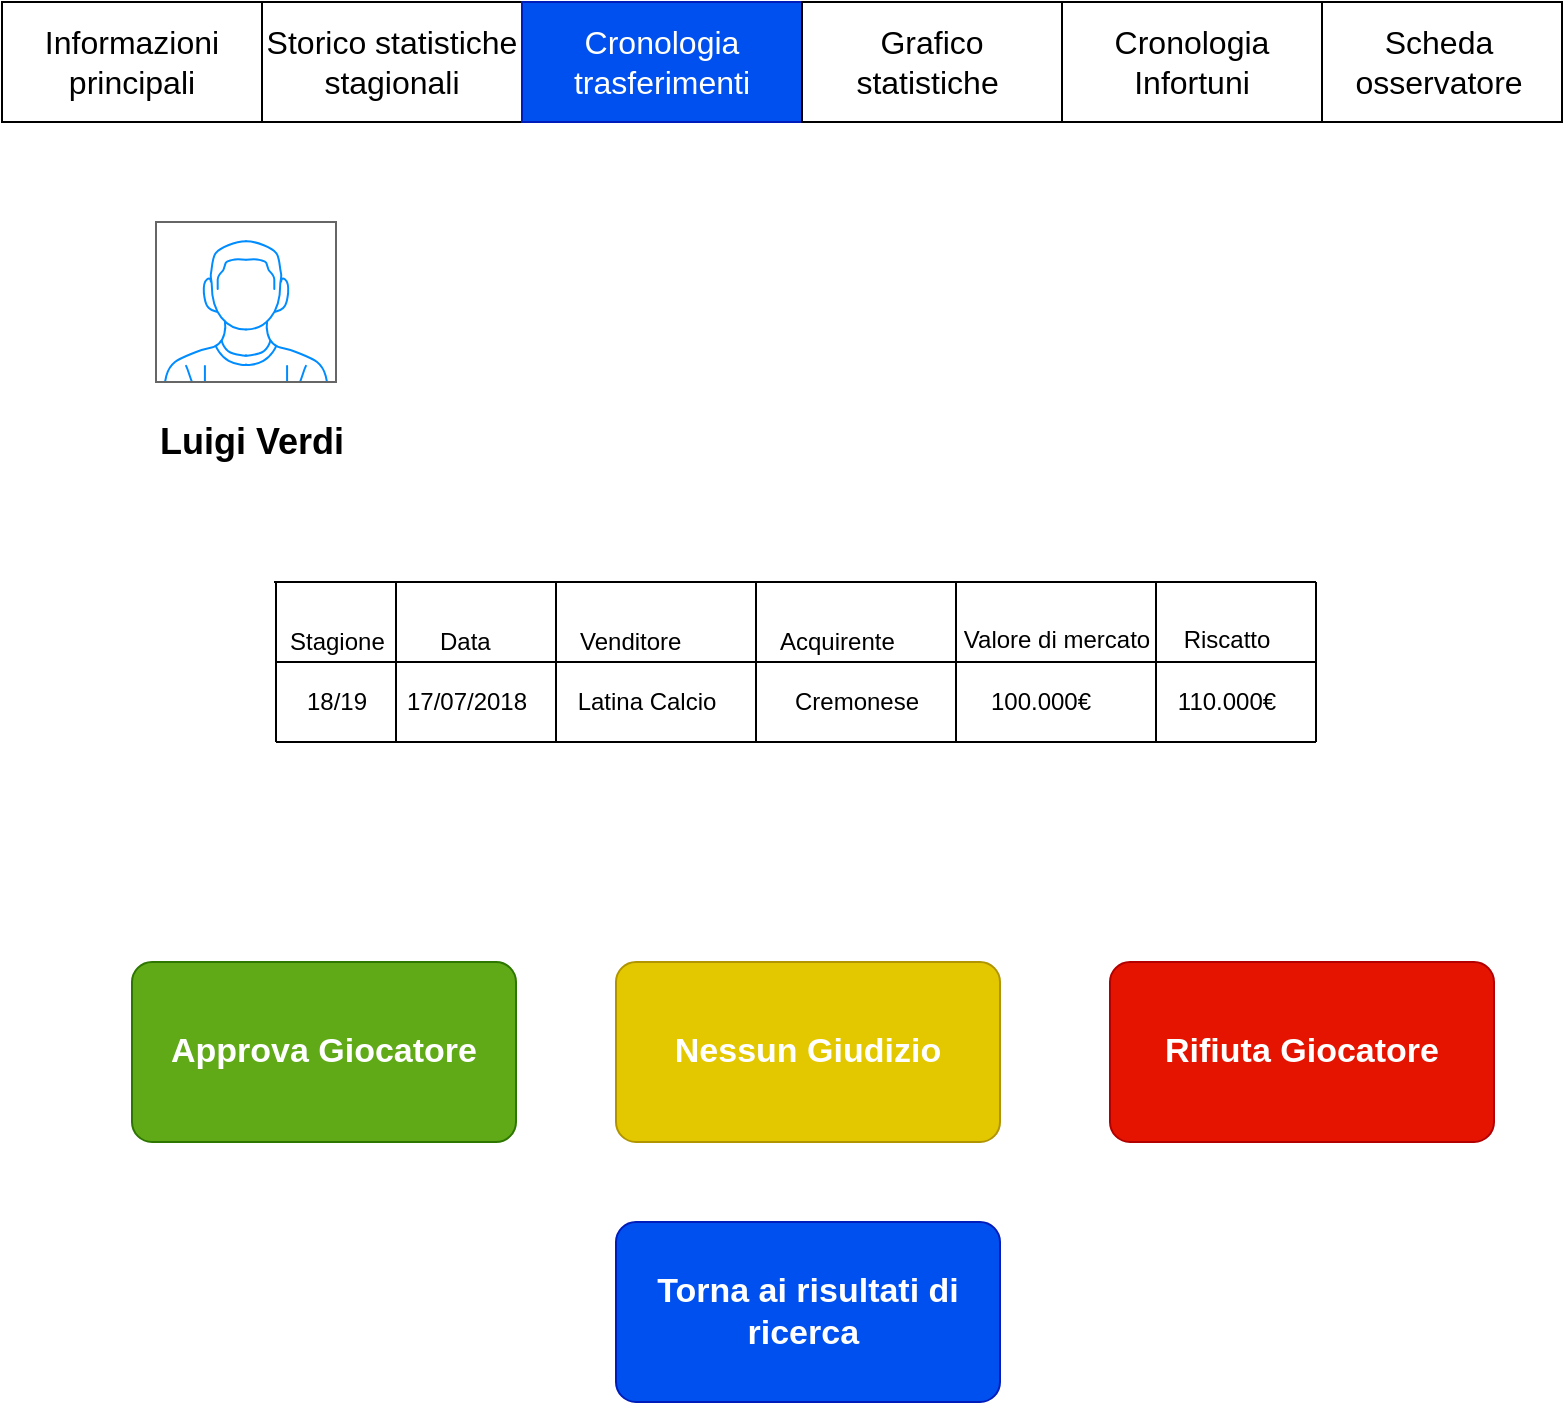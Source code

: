 <mxfile version="12.5.3" type="device"><diagram id="x-QDG0pYbNyyK2jGioUo" name="Page-1"><mxGraphModel dx="1024" dy="592" grid="1" gridSize="10" guides="1" tooltips="1" connect="1" arrows="1" fold="1" page="1" pageScale="1" pageWidth="827" pageHeight="1169" math="0" shadow="0"><root><mxCell id="0"/><mxCell id="1" parent="0"/><mxCell id="8KAfq_AMo4B2ei4xMI48-2" value="" style="verticalLabelPosition=bottom;shadow=0;dashed=0;align=center;html=1;verticalAlign=top;strokeWidth=1;shape=mxgraph.mockup.containers.userMale;strokeColor=#666666;strokeColor2=#008cff;" parent="1" vertex="1"><mxGeometry x="100" y="180" width="90" height="80" as="geometry"/></mxCell><mxCell id="8KAfq_AMo4B2ei4xMI48-3" value="&lt;font style=&quot;font-size: 18px&quot;&gt;&lt;b&gt;Luigi Verdi&lt;/b&gt;&lt;/font&gt;" style="text;html=1;align=left;verticalAlign=middle;resizable=0;points=[];autosize=1;" parent="1" vertex="1"><mxGeometry x="100" y="280" width="110" height="20" as="geometry"/></mxCell><mxCell id="8KAfq_AMo4B2ei4xMI48-25" value="&lt;font size=&quot;3&quot;&gt;Informazioni principali&lt;/font&gt;" style="rounded=0;whiteSpace=wrap;html=1;align=center;" parent="1" vertex="1"><mxGeometry x="23" y="70" width="130" height="60" as="geometry"/></mxCell><mxCell id="8KAfq_AMo4B2ei4xMI48-26" value="&lt;font size=&quot;3&quot;&gt;Storico statistiche stagionali&lt;/font&gt;" style="rounded=0;whiteSpace=wrap;html=1;align=center;" parent="1" vertex="1"><mxGeometry x="153" y="70" width="130" height="60" as="geometry"/></mxCell><mxCell id="8KAfq_AMo4B2ei4xMI48-29" value="&lt;font size=&quot;3&quot;&gt;Cronologia trasferimenti&lt;/font&gt;" style="rounded=0;whiteSpace=wrap;html=1;align=center;fillColor=#0050ef;strokeColor=#001DBC;fontColor=#ffffff;" parent="1" vertex="1"><mxGeometry x="283" y="70" width="140" height="60" as="geometry"/></mxCell><mxCell id="8KAfq_AMo4B2ei4xMI48-30" value="&lt;font size=&quot;3&quot;&gt;Grafico statistiche&amp;nbsp;&lt;/font&gt;" style="rounded=0;whiteSpace=wrap;html=1;align=center;" parent="1" vertex="1"><mxGeometry x="423" y="70" width="130" height="60" as="geometry"/></mxCell><mxCell id="8KAfq_AMo4B2ei4xMI48-31" value="Approva Giocatore" style="strokeWidth=1;shadow=0;dashed=0;align=center;html=1;shape=mxgraph.mockup.buttons.button;strokeColor=#2D7600;mainText=;buttonStyle=round;fontSize=17;fontStyle=1;fillColor=#60a917;whiteSpace=wrap;fontColor=#ffffff;" parent="1" vertex="1"><mxGeometry x="88" y="550" width="192" height="90" as="geometry"/></mxCell><mxCell id="8KAfq_AMo4B2ei4xMI48-32" value="Torna ai risultati di ricerca&amp;nbsp;" style="strokeWidth=1;shadow=0;dashed=0;align=center;html=1;shape=mxgraph.mockup.buttons.button;strokeColor=#001DBC;mainText=;buttonStyle=round;fontSize=17;fontStyle=1;fillColor=#0050ef;whiteSpace=wrap;fontColor=#ffffff;" parent="1" vertex="1"><mxGeometry x="330" y="680" width="192" height="90" as="geometry"/></mxCell><mxCell id="8KAfq_AMo4B2ei4xMI48-35" value="&lt;font size=&quot;3&quot;&gt;Scheda osservatore&lt;/font&gt;" style="rounded=0;whiteSpace=wrap;html=1;" parent="1" vertex="1"><mxGeometry x="680" y="70" width="123" height="60" as="geometry"/></mxCell><mxCell id="64Xp9d0k3RqVrEgZgOOn-1" value="" style="endArrow=none;html=1;" parent="1" edge="1"><mxGeometry width="50" height="50" relative="1" as="geometry"><mxPoint x="160" y="400" as="sourcePoint"/><mxPoint x="680" y="400" as="targetPoint"/></mxGeometry></mxCell><mxCell id="64Xp9d0k3RqVrEgZgOOn-2" value="" style="endArrow=none;html=1;" parent="1" edge="1"><mxGeometry width="50" height="50" relative="1" as="geometry"><mxPoint x="160" y="440" as="sourcePoint"/><mxPoint x="680" y="440" as="targetPoint"/></mxGeometry></mxCell><mxCell id="64Xp9d0k3RqVrEgZgOOn-6" value="&lt;font style=&quot;font-size: 12px&quot;&gt;Stagione&lt;/font&gt;" style="text;html=1;align=left;verticalAlign=middle;resizable=0;points=[];autosize=1;" parent="1" vertex="1"><mxGeometry x="165" y="380" width="60" height="20" as="geometry"/></mxCell><mxCell id="64Xp9d0k3RqVrEgZgOOn-7" value="" style="endArrow=none;html=1;" parent="1" edge="1"><mxGeometry width="50" height="50" relative="1" as="geometry"><mxPoint x="220" y="440" as="sourcePoint"/><mxPoint x="220" y="360" as="targetPoint"/></mxGeometry></mxCell><mxCell id="64Xp9d0k3RqVrEgZgOOn-8" value="&lt;font style=&quot;font-size: 12px&quot;&gt;Data&lt;/font&gt;" style="text;html=1;align=left;verticalAlign=middle;resizable=0;points=[];autosize=1;" parent="1" vertex="1"><mxGeometry x="240" y="380" width="40" height="20" as="geometry"/></mxCell><mxCell id="64Xp9d0k3RqVrEgZgOOn-9" value="" style="endArrow=none;html=1;" parent="1" edge="1"><mxGeometry width="50" height="50" relative="1" as="geometry"><mxPoint x="300" y="440" as="sourcePoint"/><mxPoint x="300" y="360" as="targetPoint"/></mxGeometry></mxCell><mxCell id="64Xp9d0k3RqVrEgZgOOn-10" value="Venditore" style="text;html=1;align=left;verticalAlign=middle;resizable=0;points=[];autosize=1;" parent="1" vertex="1"><mxGeometry x="310" y="380" width="70" height="20" as="geometry"/></mxCell><mxCell id="64Xp9d0k3RqVrEgZgOOn-16" value="" style="endArrow=none;html=1;" parent="1" edge="1"><mxGeometry width="50" height="50" relative="1" as="geometry"><mxPoint x="400" y="440" as="sourcePoint"/><mxPoint x="400" y="360" as="targetPoint"/></mxGeometry></mxCell><mxCell id="64Xp9d0k3RqVrEgZgOOn-18" value="" style="endArrow=none;html=1;" parent="1" edge="1"><mxGeometry width="50" height="50" relative="1" as="geometry"><mxPoint x="500" y="440" as="sourcePoint"/><mxPoint x="500" y="360" as="targetPoint"/></mxGeometry></mxCell><mxCell id="64Xp9d0k3RqVrEgZgOOn-21" value="" style="endArrow=none;html=1;" parent="1" edge="1"><mxGeometry width="50" height="50" relative="1" as="geometry"><mxPoint x="600" y="440" as="sourcePoint"/><mxPoint x="600" y="360" as="targetPoint"/></mxGeometry></mxCell><mxCell id="64Xp9d0k3RqVrEgZgOOn-26" value="" style="endArrow=none;html=1;" parent="1" edge="1"><mxGeometry width="50" height="50" relative="1" as="geometry"><mxPoint x="680" y="440" as="sourcePoint"/><mxPoint x="680" y="360" as="targetPoint"/></mxGeometry></mxCell><mxCell id="64Xp9d0k3RqVrEgZgOOn-44" value="Latina Calcio" style="text;html=1;align=center;verticalAlign=middle;resizable=0;points=[];autosize=1;" parent="1" vertex="1"><mxGeometry x="300.08" y="410" width="90" height="20" as="geometry"/></mxCell><mxCell id="64Xp9d0k3RqVrEgZgOOn-60" value="Cremonese" style="text;html=1;align=center;verticalAlign=middle;resizable=0;points=[];autosize=1;" parent="1" vertex="1"><mxGeometry x="410" y="410" width="80" height="20" as="geometry"/></mxCell><mxCell id="64Xp9d0k3RqVrEgZgOOn-89" value="18/19" style="text;html=1;align=center;verticalAlign=middle;resizable=0;points=[];autosize=1;" parent="1" vertex="1"><mxGeometry x="165" y="410" width="50" height="20" as="geometry"/></mxCell><mxCell id="64Xp9d0k3RqVrEgZgOOn-92" value="Acquirente" style="text;html=1;align=left;verticalAlign=middle;resizable=0;points=[];autosize=1;" parent="1" vertex="1"><mxGeometry x="410" y="380" width="70" height="20" as="geometry"/></mxCell><mxCell id="64Xp9d0k3RqVrEgZgOOn-94" value="17/07/2018" style="text;html=1;align=center;verticalAlign=middle;resizable=0;points=[];autosize=1;" parent="1" vertex="1"><mxGeometry x="215" y="410" width="80" height="20" as="geometry"/></mxCell><mxCell id="64Xp9d0k3RqVrEgZgOOn-95" value="Valore di mercato" style="text;html=1;align=center;verticalAlign=middle;resizable=0;points=[];autosize=1;" parent="1" vertex="1"><mxGeometry x="495" y="379" width="110" height="20" as="geometry"/></mxCell><mxCell id="64Xp9d0k3RqVrEgZgOOn-96" value="100.000€" style="text;html=1;align=center;verticalAlign=middle;resizable=0;points=[];autosize=1;" parent="1" vertex="1"><mxGeometry x="507" y="410" width="70" height="20" as="geometry"/></mxCell><mxCell id="64Xp9d0k3RqVrEgZgOOn-97" value="Riscatto" style="text;html=1;align=center;verticalAlign=middle;resizable=0;points=[];autosize=1;" parent="1" vertex="1"><mxGeometry x="605" y="379" width="60" height="20" as="geometry"/></mxCell><mxCell id="64Xp9d0k3RqVrEgZgOOn-98" value="110.000€" style="text;html=1;align=center;verticalAlign=middle;resizable=0;points=[];autosize=1;" parent="1" vertex="1"><mxGeometry x="605" y="410" width="60" height="20" as="geometry"/></mxCell><mxCell id="64Xp9d0k3RqVrEgZgOOn-99" value="" style="endArrow=none;html=1;" parent="1" edge="1"><mxGeometry width="50" height="50" relative="1" as="geometry"><mxPoint x="160" y="440" as="sourcePoint"/><mxPoint x="160" y="360" as="targetPoint"/></mxGeometry></mxCell><mxCell id="v757rRyz9KWYCOUXWARz-4" value="Nessun Giudizio" style="strokeWidth=1;shadow=0;dashed=0;align=center;html=1;shape=mxgraph.mockup.buttons.button;strokeColor=#B09500;mainText=;buttonStyle=round;fontSize=17;fontStyle=1;fillColor=#e3c800;whiteSpace=wrap;fontColor=#ffffff;" parent="1" vertex="1"><mxGeometry x="330" y="550" width="192" height="90" as="geometry"/></mxCell><mxCell id="v757rRyz9KWYCOUXWARz-5" value="Rifiuta Giocatore" style="strokeWidth=1;shadow=0;dashed=0;align=center;html=1;shape=mxgraph.mockup.buttons.button;strokeColor=#B20000;mainText=;buttonStyle=round;fontSize=17;fontStyle=1;fillColor=#e51400;whiteSpace=wrap;fontColor=#ffffff;" parent="1" vertex="1"><mxGeometry x="577" y="550" width="192" height="90" as="geometry"/></mxCell><mxCell id="v757rRyz9KWYCOUXWARz-6" value="" style="endArrow=none;html=1;" parent="1" edge="1"><mxGeometry width="50" height="50" relative="1" as="geometry"><mxPoint x="159" y="360" as="sourcePoint"/><mxPoint x="680" y="360" as="targetPoint"/></mxGeometry></mxCell><mxCell id="eniMt3v5XK5bSsXEpxFH-1" value="&lt;font size=&quot;3&quot;&gt;Cronologia Infortuni&lt;/font&gt;" style="rounded=0;whiteSpace=wrap;html=1;" vertex="1" parent="1"><mxGeometry x="553" y="70" width="130" height="60" as="geometry"/></mxCell></root></mxGraphModel></diagram></mxfile>